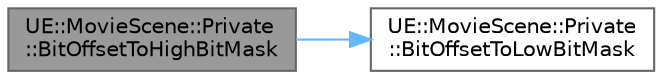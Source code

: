 digraph "UE::MovieScene::Private::BitOffsetToHighBitMask"
{
 // INTERACTIVE_SVG=YES
 // LATEX_PDF_SIZE
  bgcolor="transparent";
  edge [fontname=Helvetica,fontsize=10,labelfontname=Helvetica,labelfontsize=10];
  node [fontname=Helvetica,fontsize=10,shape=box,height=0.2,width=0.4];
  rankdir="LR";
  Node1 [id="Node000001",label="UE::MovieScene::Private\l::BitOffsetToHighBitMask",height=0.2,width=0.4,color="gray40", fillcolor="grey60", style="filled", fontcolor="black",tooltip="Return a bitmask of all the bits greater-than-or-equal to BitOffset."];
  Node1 -> Node2 [id="edge1_Node000001_Node000002",color="steelblue1",style="solid",tooltip=" "];
  Node2 [id="Node000002",label="UE::MovieScene::Private\l::BitOffsetToLowBitMask",height=0.2,width=0.4,color="grey40", fillcolor="white", style="filled",URL="$d8/d56/namespaceUE_1_1MovieScene_1_1Private.html#a8f939f83602e2512bbcc6ce72cfadcc7",tooltip="Return a bitmask of all the bits less-than BitOffset."];
}
